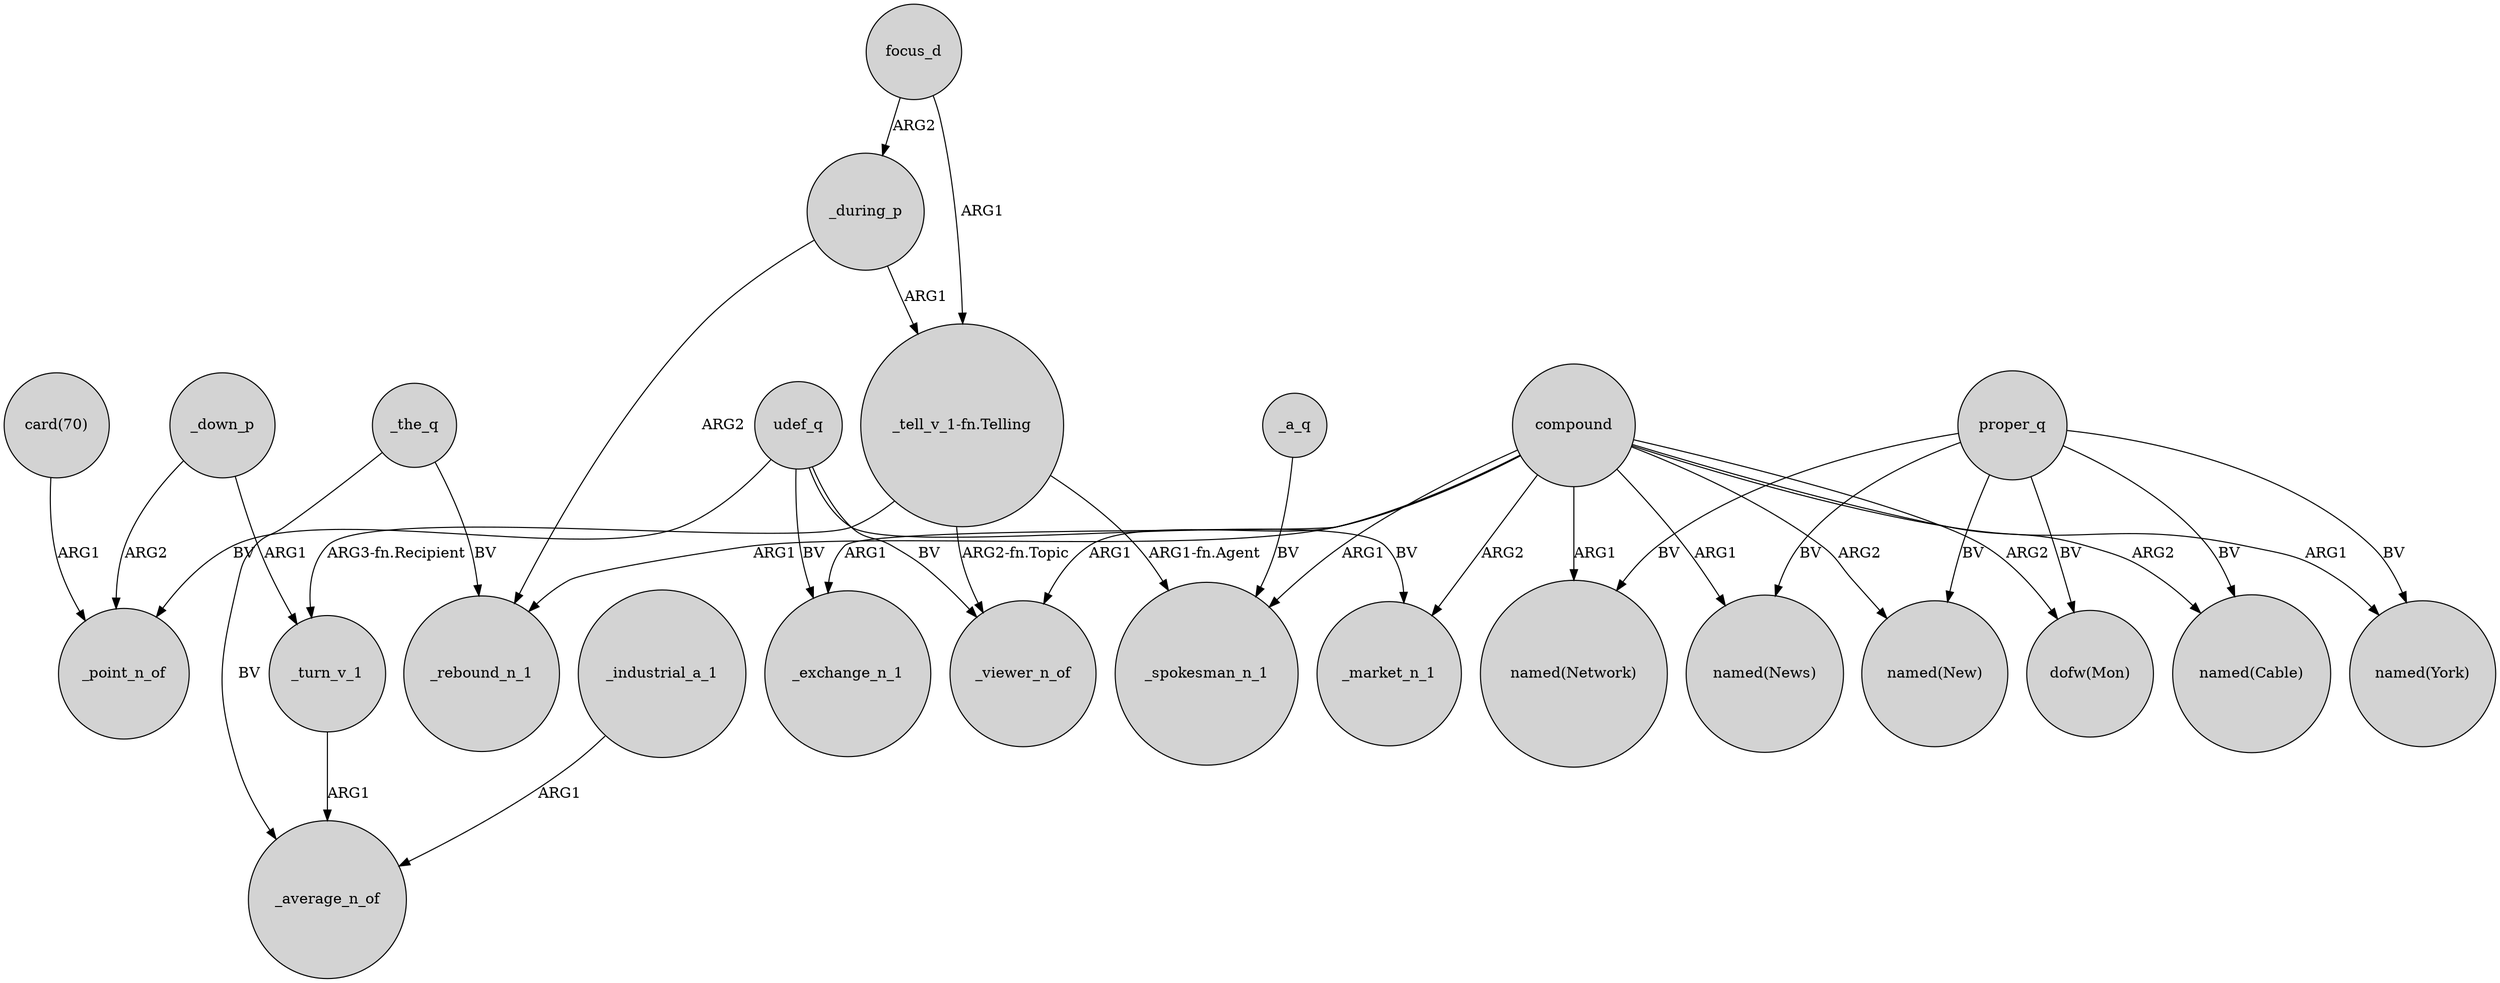 digraph {
	node [shape=circle style=filled]
	compound -> _market_n_1 [label=ARG2]
	compound -> "named(News)" [label=ARG1]
	focus_d -> _during_p [label=ARG2]
	compound -> _viewer_n_of [label=ARG1]
	_down_p -> _point_n_of [label=ARG2]
	compound -> "named(New)" [label=ARG2]
	compound -> "dofw(Mon)" [label=ARG2]
	proper_q -> "named(New)" [label=BV]
	_turn_v_1 -> _average_n_of [label=ARG1]
	_during_p -> "_tell_v_1-fn.Telling" [label=ARG1]
	udef_q -> _market_n_1 [label=BV]
	udef_q -> _viewer_n_of [label=BV]
	_during_p -> _rebound_n_1 [label=ARG2]
	proper_q -> "named(News)" [label=BV]
	focus_d -> "_tell_v_1-fn.Telling" [label=ARG1]
	compound -> "named(Network)" [label=ARG1]
	"_tell_v_1-fn.Telling" -> _spokesman_n_1 [label="ARG1-fn.Agent"]
	compound -> _spokesman_n_1 [label=ARG1]
	compound -> "named(York)" [label=ARG1]
	compound -> "named(Cable)" [label=ARG2]
	compound -> _exchange_n_1 [label=ARG1]
	"_tell_v_1-fn.Telling" -> _viewer_n_of [label="ARG2-fn.Topic"]
	proper_q -> "named(Cable)" [label=BV]
	_the_q -> _average_n_of [label=BV]
	"card(70)" -> _point_n_of [label=ARG1]
	_the_q -> _rebound_n_1 [label=BV]
	proper_q -> "dofw(Mon)" [label=BV]
	compound -> _rebound_n_1 [label=ARG1]
	proper_q -> "named(Network)" [label=BV]
	_down_p -> _turn_v_1 [label=ARG1]
	_a_q -> _spokesman_n_1 [label=BV]
	udef_q -> _exchange_n_1 [label=BV]
	_industrial_a_1 -> _average_n_of [label=ARG1]
	proper_q -> "named(York)" [label=BV]
	"_tell_v_1-fn.Telling" -> _turn_v_1 [label="ARG3-fn.Recipient"]
	udef_q -> _point_n_of [label=BV]
}
